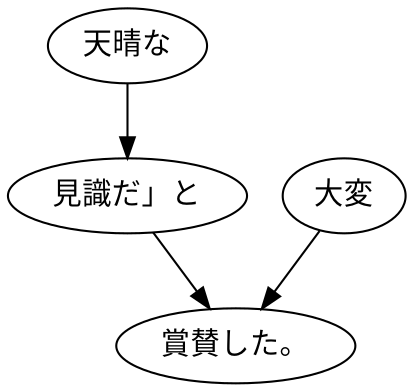 digraph graph5834 {
	node0 [label="天晴な"];
	node1 [label="見識だ」と"];
	node2 [label="大変"];
	node3 [label="賞賛した。"];
	node0 -> node1;
	node1 -> node3;
	node2 -> node3;
}
